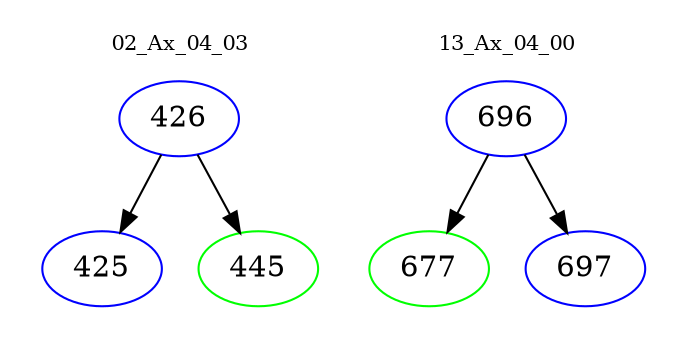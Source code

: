 digraph{
subgraph cluster_0 {
color = white
label = "02_Ax_04_03";
fontsize=10;
T0_426 [label="426", color="blue"]
T0_426 -> T0_425 [color="black"]
T0_425 [label="425", color="blue"]
T0_426 -> T0_445 [color="black"]
T0_445 [label="445", color="green"]
}
subgraph cluster_1 {
color = white
label = "13_Ax_04_00";
fontsize=10;
T1_696 [label="696", color="blue"]
T1_696 -> T1_677 [color="black"]
T1_677 [label="677", color="green"]
T1_696 -> T1_697 [color="black"]
T1_697 [label="697", color="blue"]
}
}
